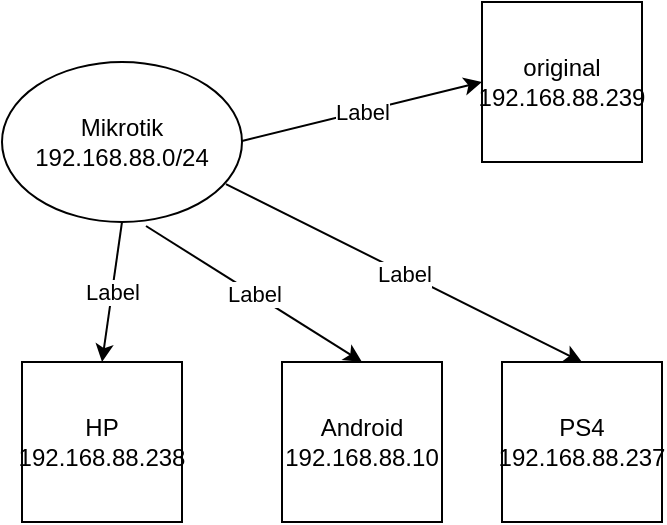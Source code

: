 <mxfile version="16.6.1" type="github">
  <diagram id="C5RBs43oDa-KdzZeNtuy" name="Page-1">
    <mxGraphModel dx="1422" dy="743" grid="1" gridSize="10" guides="1" tooltips="1" connect="1" arrows="1" fold="1" page="1" pageScale="1" pageWidth="827" pageHeight="1169" math="0" shadow="0">
      <root>
        <mxCell id="WIyWlLk6GJQsqaUBKTNV-0" />
        <mxCell id="WIyWlLk6GJQsqaUBKTNV-1" parent="WIyWlLk6GJQsqaUBKTNV-0" />
        <mxCell id="MdBb3V78UucFdfMjdwVg-0" value="Mikrotik 192.168.88.0/24" style="ellipse;whiteSpace=wrap;html=1;" vertex="1" parent="WIyWlLk6GJQsqaUBKTNV-1">
          <mxGeometry x="150" y="200" width="120" height="80" as="geometry" />
        </mxCell>
        <mxCell id="MdBb3V78UucFdfMjdwVg-1" value="HP 192.168.88.238" style="whiteSpace=wrap;html=1;aspect=fixed;" vertex="1" parent="WIyWlLk6GJQsqaUBKTNV-1">
          <mxGeometry x="160" y="350" width="80" height="80" as="geometry" />
        </mxCell>
        <mxCell id="MdBb3V78UucFdfMjdwVg-2" value="Android 192.168.88.10" style="whiteSpace=wrap;html=1;aspect=fixed;" vertex="1" parent="WIyWlLk6GJQsqaUBKTNV-1">
          <mxGeometry x="290" y="350" width="80" height="80" as="geometry" />
        </mxCell>
        <mxCell id="MdBb3V78UucFdfMjdwVg-3" value="PS4 192.168.88.237" style="whiteSpace=wrap;html=1;aspect=fixed;" vertex="1" parent="WIyWlLk6GJQsqaUBKTNV-1">
          <mxGeometry x="400" y="350" width="80" height="80" as="geometry" />
        </mxCell>
        <mxCell id="MdBb3V78UucFdfMjdwVg-4" value="original 192.168.88.239" style="whiteSpace=wrap;html=1;aspect=fixed;" vertex="1" parent="WIyWlLk6GJQsqaUBKTNV-1">
          <mxGeometry x="390" y="170" width="80" height="80" as="geometry" />
        </mxCell>
        <mxCell id="MdBb3V78UucFdfMjdwVg-6" value="" style="endArrow=classic;html=1;rounded=0;entryX=0;entryY=0.5;entryDx=0;entryDy=0;" edge="1" parent="WIyWlLk6GJQsqaUBKTNV-1" target="MdBb3V78UucFdfMjdwVg-4">
          <mxGeometry relative="1" as="geometry">
            <mxPoint x="270" y="239.5" as="sourcePoint" />
            <mxPoint x="370" y="239.5" as="targetPoint" />
          </mxGeometry>
        </mxCell>
        <mxCell id="MdBb3V78UucFdfMjdwVg-7" value="Label" style="edgeLabel;resizable=0;html=1;align=center;verticalAlign=middle;" connectable="0" vertex="1" parent="MdBb3V78UucFdfMjdwVg-6">
          <mxGeometry relative="1" as="geometry" />
        </mxCell>
        <mxCell id="MdBb3V78UucFdfMjdwVg-10" value="" style="endArrow=classic;html=1;rounded=0;entryX=0.5;entryY=0;entryDx=0;entryDy=0;exitX=0.933;exitY=0.763;exitDx=0;exitDy=0;exitPerimeter=0;" edge="1" parent="WIyWlLk6GJQsqaUBKTNV-1" source="MdBb3V78UucFdfMjdwVg-0" target="MdBb3V78UucFdfMjdwVg-3">
          <mxGeometry relative="1" as="geometry">
            <mxPoint x="290" y="259.5" as="sourcePoint" />
            <mxPoint x="410" y="230" as="targetPoint" />
          </mxGeometry>
        </mxCell>
        <mxCell id="MdBb3V78UucFdfMjdwVg-11" value="Label" style="edgeLabel;resizable=0;html=1;align=center;verticalAlign=middle;" connectable="0" vertex="1" parent="MdBb3V78UucFdfMjdwVg-10">
          <mxGeometry relative="1" as="geometry" />
        </mxCell>
        <mxCell id="MdBb3V78UucFdfMjdwVg-12" value="" style="endArrow=classic;html=1;rounded=0;entryX=0.5;entryY=0;entryDx=0;entryDy=0;exitX=0.6;exitY=1.025;exitDx=0;exitDy=0;exitPerimeter=0;" edge="1" parent="WIyWlLk6GJQsqaUBKTNV-1" source="MdBb3V78UucFdfMjdwVg-0" target="MdBb3V78UucFdfMjdwVg-2">
          <mxGeometry relative="1" as="geometry">
            <mxPoint x="300" y="269.5" as="sourcePoint" />
            <mxPoint x="420" y="240" as="targetPoint" />
          </mxGeometry>
        </mxCell>
        <mxCell id="MdBb3V78UucFdfMjdwVg-13" value="Label" style="edgeLabel;resizable=0;html=1;align=center;verticalAlign=middle;" connectable="0" vertex="1" parent="MdBb3V78UucFdfMjdwVg-12">
          <mxGeometry relative="1" as="geometry" />
        </mxCell>
        <mxCell id="MdBb3V78UucFdfMjdwVg-14" value="" style="endArrow=classic;html=1;rounded=0;entryX=0.5;entryY=0;entryDx=0;entryDy=0;exitX=0.5;exitY=1;exitDx=0;exitDy=0;" edge="1" parent="WIyWlLk6GJQsqaUBKTNV-1" source="MdBb3V78UucFdfMjdwVg-0" target="MdBb3V78UucFdfMjdwVg-1">
          <mxGeometry relative="1" as="geometry">
            <mxPoint x="310" y="279.5" as="sourcePoint" />
            <mxPoint x="430" y="250" as="targetPoint" />
          </mxGeometry>
        </mxCell>
        <mxCell id="MdBb3V78UucFdfMjdwVg-15" value="Label" style="edgeLabel;resizable=0;html=1;align=center;verticalAlign=middle;" connectable="0" vertex="1" parent="MdBb3V78UucFdfMjdwVg-14">
          <mxGeometry relative="1" as="geometry" />
        </mxCell>
      </root>
    </mxGraphModel>
  </diagram>
</mxfile>
